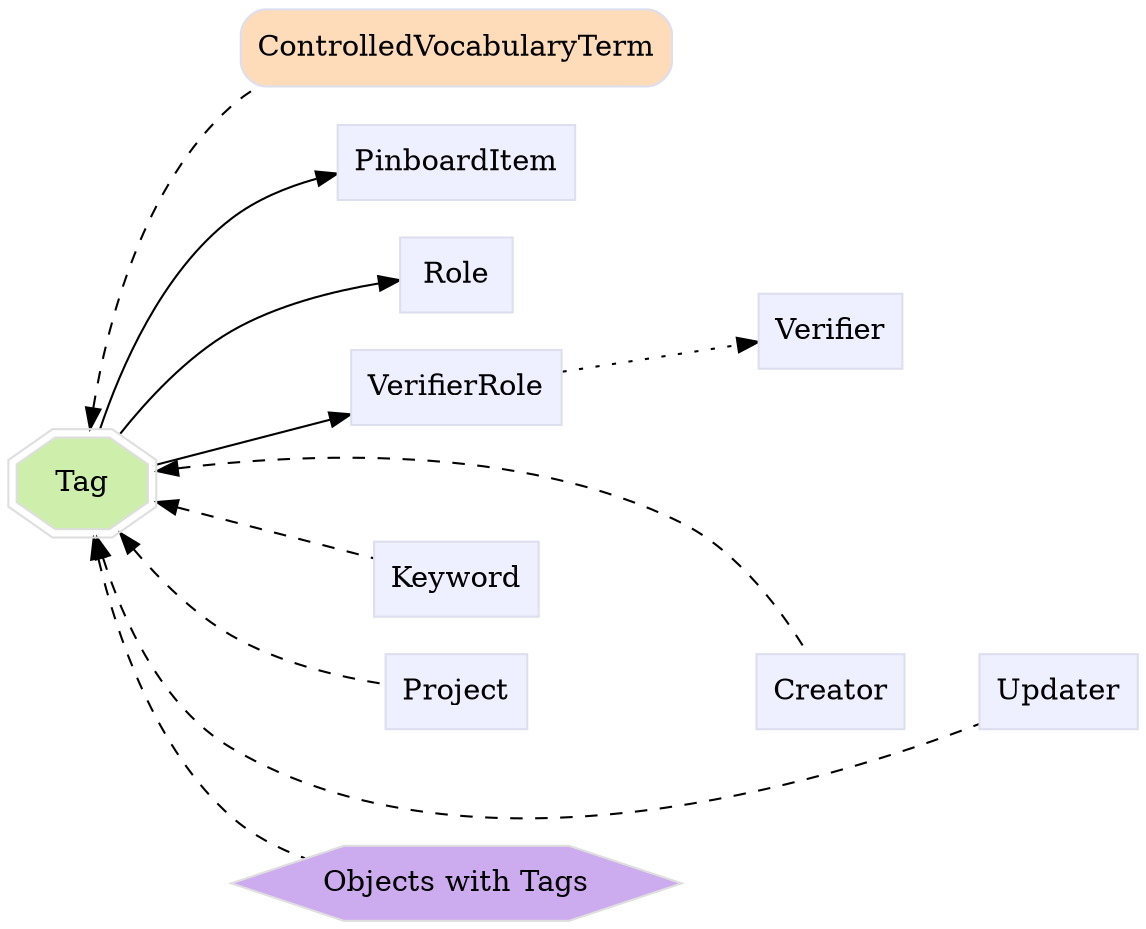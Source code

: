 digraph Tag {
	graph [bb="0,0,467.46,437.5",
		label="",
		outputorder=edgesfirst,
		rankdir=LR
	];
	node [label="\N"];
	subgraph annotator_cluster {
		graph [rank=min];
		Tag	[color="#dedede",
			fillcolor="#cdefab",
			group=target,
			height=0.61111,
			href="/develop/Data/models.html#tag",
			label=Tag,
			pos="31.33,210",
			shape=doubleoctagon,
			style=filled,
			target=_top,
			width=0.87026];
	}
	subgraph core {
		ControlledVocabularyTerm	[color="#dddeee",
			fillcolor="#fedcba",
			group=core,
			height=0.51389,
			href="/develop/Data/models.html#controlled-vocabulary-term",
			label=ControlledVocabularyTerm,
			pos="188.69,419",
			shape=Mrecord,
			style=filled,
			target=_top,
			width=2.2951];
	}
	subgraph supporting {
		PinboardItem	[color="#dddeee",
			fillcolor="#eeefff",
			group=supporting,
			height=0.5,
			href="/develop/Data/models.html#pinboard-item",
			label=PinboardItem,
			pos="188.69,364",
			shape=box,
			style=filled,
			target=_top,
			width=1.2535];
		Role	[color="#dddeee",
			fillcolor="#eeefff",
			group=supporting,
			height=0.5,
			href="/develop/Data/models.html#role",
			label=Role,
			pos="188.69,310",
			shape=box,
			style=filled,
			target=_top,
			width=0.75];
		VerifierRole	[color="#dddeee",
			fillcolor="#eeefff",
			group=supporting,
			height=0.5,
			href="/develop/Data/models.html#verifier-role",
			label=VerifierRole,
			pos="188.69,256",
			shape=box,
			style=filled,
			target=_top,
			width=1.1493];
		Verifier	[color="#dddeee",
			fillcolor="#eeefff",
			group=supporting,
			height=0.5,
			href="/develop/Data/models.html#verifier",
			label=Verifier,
			pos="343.34,283",
			shape=box,
			style=filled,
			target=_top,
			width=0.79514];
		Creator	[color="#dddeee",
			fillcolor="#eeefff",
			group=supporting,
			height=0.5,
			href="/develop/Data/models.html#creator",
			label=Creator,
			pos="343.34,110",
			shape=box,
			style=filled,
			target=_top,
			width=0.78472];
		Keyword	[color="#dddeee",
			fillcolor="#eeefff",
			group=supporting,
			height=0.5,
			href="/develop/Data/models.html#keyword",
			label=Keyword,
			pos="188.69,164",
			shape=box,
			style=filled,
			target=_top,
			width=0.92014];
		Project	[color="#dddeee",
			fillcolor="#eeefff",
			group=supporting,
			height=0.5,
			href="/develop/Data/models.html#project",
			label=Project,
			pos="188.69,110",
			shape=box,
			style=filled,
			target=_top,
			width=0.75347];
		Updater	[color="#dddeee",
			fillcolor="#eeefff",
			group=supporting,
			height=0.5,
			href="/develop/Data/models.html#updater",
			label=Updater,
			pos="437.71,110",
			shape=box,
			style=filled,
			target=_top,
			width=0.82639];
	}
	Tag -> ControlledVocabularyTerm	[dir=back,
		pos="s,34.249,232.33 35.746,243.73 41.621,284.2 57.324,351.55 98.659,391 102.53,394.69 106.88,397.9 111.52,400.68",
		style=dashed];
	Tag -> PinboardItem	[pos="e,143.11,357.74 38.128,232.24 46.667,260.64 65.333,309.38 98.659,337 108.28,344.97 120.21,350.59 132.17,354.55"];
	Tag -> Role	[pos="e,161.19,305.84 46.347,230.78 58.416,247.17 77.239,269.46 98.659,283 114.19,292.82 133.49,299.24 150.15,303.35"];
	Tag -> VerifierRole	[pos="e,147.05,243.97 63.023,219.09 83.881,225.26 111.98,233.58 136.22,240.76"];
	Tag -> Creator	[dir=back,
		pos="s,62.917,215.11 74.231,216.53 125.65,222.44 213.95,225.62 278.71,191 304.73,177.09 323.64,147.46 333.8,128.16",
		style=dashed];
	Tag -> Keyword	[dir=back,
		pos="s,63.023,200.91 73.855,197.7 99.354,190.15 131.54,180.62 155.18,173.62",
		style=dashed];
	Tag -> Project	[dir=back,
		pos="s,46.347,189.22 53.148,180.32 64.963,165.43 80.92,148.22 98.659,137 117.77,124.92 142.6,117.97 161.19,114.16",
		style=dashed];
	Tag -> Updater	[dir=back,
		pos="s,36.623,187.7 39.439,176.76 47.89,146.39 65.269,103.23 98.659,83 202.55,20.055 252.86,59.162 371.96,83 384.02,85.414 396.65,90.126 \
407.51,94.947",
		style=dashed];
	"Objects with Tags"	[color="#dedede",
		fillcolor="#cdabef",
		group=polymorphic,
		height=0.5,
		href="/develop/Data/models.html#objects with tag",
		label="Objects with Tags",
		pos="188.69,18",
		shape=hexagon,
		style=filled,
		target=_top,
		width=2.5007];
	Tag -> "Objects with Tags"	[dir=back,
		pos="s,35.717,187.65 37.883,176.78 45.545,140.89 62.717,84.26 98.659,50 107.46,41.614 118.61,35.403 130.01,30.809",
		style=dashed];
	Role -> Verifier	[pos="e,314.37,287.95 215.93,305.36 239.95,301.11 275.81,294.77 303.21,289.92",
		style=invis];
	VerifierRole -> Verifier	[pos="e,314.68,278.11 230.19,263.16 252.91,267.18 281.1,272.17 303.53,276.14",
		style=dotted];
	Creator -> Updater	[pos="e,407.73,110 372.05,110 379.71,110 388.18,110 396.4,110",
		style=invis];
	Project -> Creator	[pos="e,314.77,110 216.28,110 240.31,110 276,110 303.27,110",
		style=invis];
}

